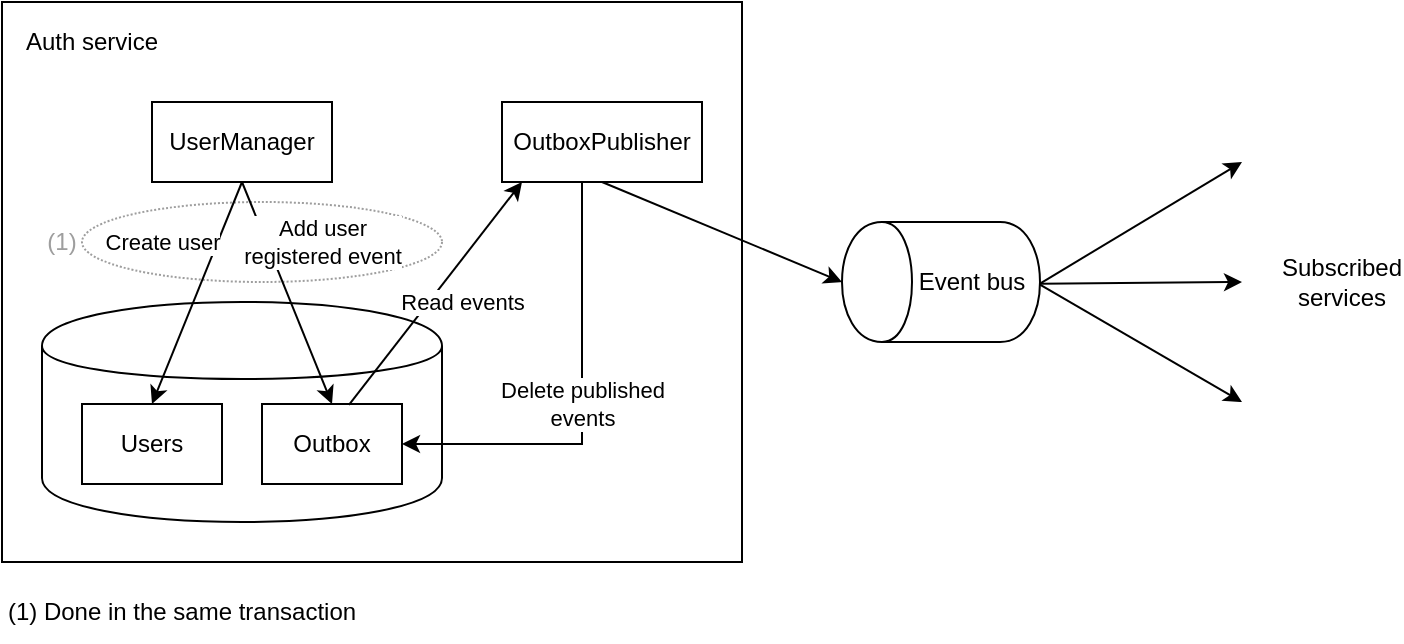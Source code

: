 <mxfile version="12.9.9" type="device"><diagram id="0S89-dWiZSArPoaIlH8q" name="Page-1"><mxGraphModel dx="527" dy="369" grid="1" gridSize="10" guides="1" tooltips="1" connect="1" arrows="1" fold="1" page="1" pageScale="1" pageWidth="1169" pageHeight="827" math="0" shadow="0"><root><mxCell id="0"/><mxCell id="1" parent="0"/><mxCell id="-u49S37iQLU-LJO_EIy4-20" value="" style="rounded=0;whiteSpace=wrap;html=1;" parent="1" vertex="1"><mxGeometry x="260" y="320" width="370" height="280" as="geometry"/></mxCell><mxCell id="-u49S37iQLU-LJO_EIy4-12" value="" style="ellipse;whiteSpace=wrap;html=1;fillColor=none;dashed=1;dashPattern=1 1;strokeColor=#9E9E9E;" parent="1" vertex="1"><mxGeometry x="300" y="420" width="180" height="40" as="geometry"/></mxCell><mxCell id="-u49S37iQLU-LJO_EIy4-1" value="" style="shape=cylinder;whiteSpace=wrap;html=1;boundedLbl=1;backgroundOutline=1;" parent="1" vertex="1"><mxGeometry x="280" y="470" width="200" height="110" as="geometry"/></mxCell><mxCell id="-u49S37iQLU-LJO_EIy4-2" value="Users" style="rounded=0;whiteSpace=wrap;html=1;" parent="1" vertex="1"><mxGeometry x="300" y="521" width="70" height="40" as="geometry"/></mxCell><mxCell id="-u49S37iQLU-LJO_EIy4-3" value="Outbox" style="rounded=0;whiteSpace=wrap;html=1;" parent="1" vertex="1"><mxGeometry x="390" y="521" width="70" height="40" as="geometry"/></mxCell><mxCell id="-u49S37iQLU-LJO_EIy4-6" value="UserManager" style="rounded=0;whiteSpace=wrap;html=1;" parent="1" vertex="1"><mxGeometry x="335" y="370" width="90" height="40" as="geometry"/></mxCell><mxCell id="-u49S37iQLU-LJO_EIy4-7" value="Create user" style="endArrow=classic;html=1;exitX=0.5;exitY=1;exitDx=0;exitDy=0;entryX=0.5;entryY=0;entryDx=0;entryDy=0;" parent="1" source="-u49S37iQLU-LJO_EIy4-6" target="-u49S37iQLU-LJO_EIy4-2" edge="1"><mxGeometry x="-0.285" y="-26" width="50" height="50" relative="1" as="geometry"><mxPoint x="310" y="310" as="sourcePoint"/><mxPoint x="360" y="260" as="targetPoint"/><mxPoint as="offset"/></mxGeometry></mxCell><mxCell id="-u49S37iQLU-LJO_EIy4-9" value="Add user&lt;br&gt;registered event" style="endArrow=classic;html=1;exitX=0.5;exitY=1;exitDx=0;exitDy=0;entryX=0.5;entryY=0;entryDx=0;entryDy=0;strokeColor=#000000;labelBackgroundColor=#ffffff;" parent="1" source="-u49S37iQLU-LJO_EIy4-6" target="-u49S37iQLU-LJO_EIy4-3" edge="1"><mxGeometry x="-0.285" y="26" width="50" height="50" relative="1" as="geometry"><mxPoint x="480" y="380" as="sourcePoint"/><mxPoint x="530" y="330" as="targetPoint"/><mxPoint as="offset"/></mxGeometry></mxCell><mxCell id="-u49S37iQLU-LJO_EIy4-10" value="Auth service" style="text;html=1;strokeColor=none;fillColor=none;align=center;verticalAlign=middle;whiteSpace=wrap;rounded=0;" parent="1" vertex="1"><mxGeometry x="270" y="330" width="70" height="20" as="geometry"/></mxCell><mxCell id="-u49S37iQLU-LJO_EIy4-14" value="(1) Done in the same transaction" style="text;html=1;strokeColor=none;fillColor=none;align=center;verticalAlign=middle;whiteSpace=wrap;rounded=0;dashed=1;dashPattern=1 1;fontColor=#000000;" parent="1" vertex="1"><mxGeometry x="260" y="610" width="180" height="30" as="geometry"/></mxCell><mxCell id="-u49S37iQLU-LJO_EIy4-17" value="(1)" style="text;html=1;strokeColor=none;fillColor=none;align=center;verticalAlign=middle;whiteSpace=wrap;rounded=0;dashed=1;dashPattern=1 1;fontColor=#9E9E9E;" parent="1" vertex="1"><mxGeometry x="280" y="430" width="20" height="20" as="geometry"/></mxCell><mxCell id="94qMdh9nwYf7Sl-WtMXE-3" value="Delete published&lt;br&gt;events" style="edgeStyle=orthogonalEdgeStyle;rounded=0;orthogonalLoop=1;jettySize=auto;html=1;entryX=1;entryY=0.5;entryDx=0;entryDy=0;" edge="1" parent="1" source="-u49S37iQLU-LJO_EIy4-18" target="-u49S37iQLU-LJO_EIy4-3"><mxGeometry relative="1" as="geometry"><mxPoint x="560" y="490" as="targetPoint"/><Array as="points"><mxPoint x="550" y="541"/></Array></mxGeometry></mxCell><mxCell id="-u49S37iQLU-LJO_EIy4-18" value="OutboxPublisher" style="rounded=0;whiteSpace=wrap;html=1;" parent="1" vertex="1"><mxGeometry x="510" y="370" width="100" height="40" as="geometry"/></mxCell><mxCell id="-u49S37iQLU-LJO_EIy4-19" value="&lt;font color=&quot;#000000&quot;&gt;Read events&lt;/font&gt;" style="endArrow=classic;html=1;labelBackgroundColor=#ffffff;strokeColor=#000000;fontColor=#9E9E9E;exitX=0.621;exitY=0.012;exitDx=0;exitDy=0;exitPerimeter=0;entryX=0.1;entryY=1;entryDx=0;entryDy=0;entryPerimeter=0;" parent="1" source="-u49S37iQLU-LJO_EIy4-3" target="-u49S37iQLU-LJO_EIy4-18" edge="1"><mxGeometry x="0.068" y="-13" width="50" height="50" relative="1" as="geometry"><mxPoint x="530" y="510" as="sourcePoint"/><mxPoint x="580" y="460" as="targetPoint"/><mxPoint as="offset"/></mxGeometry></mxCell><mxCell id="-u49S37iQLU-LJO_EIy4-23" value="" style="endArrow=classic;html=1;labelBackgroundColor=#ffffff;strokeColor=#000000;fontColor=#000000;exitX=0.5;exitY=1;exitDx=0;exitDy=0;entryX=0.5;entryY=0;entryDx=0;entryDy=0;" parent="1" source="-u49S37iQLU-LJO_EIy4-18" target="-u49S37iQLU-LJO_EIy4-21" edge="1"><mxGeometry width="50" height="50" relative="1" as="geometry"><mxPoint x="700" y="370" as="sourcePoint"/><mxPoint x="750" y="320" as="targetPoint"/></mxGeometry></mxCell><mxCell id="-u49S37iQLU-LJO_EIy4-24" value="" style="group" parent="1" vertex="1" connectable="0"><mxGeometry x="680" y="430" width="100" height="60" as="geometry"/></mxCell><mxCell id="-u49S37iQLU-LJO_EIy4-21" value="" style="shape=cylinder;whiteSpace=wrap;html=1;boundedLbl=1;backgroundOutline=1;rotation=-90;" parent="-u49S37iQLU-LJO_EIy4-24" vertex="1"><mxGeometry x="19.5" y="-19.5" width="60" height="99" as="geometry"/></mxCell><mxCell id="-u49S37iQLU-LJO_EIy4-22" value="Event bus" style="text;html=1;strokeColor=none;fillColor=none;align=center;verticalAlign=middle;whiteSpace=wrap;rounded=0;" parent="-u49S37iQLU-LJO_EIy4-24" vertex="1"><mxGeometry x="30" y="20" width="70" height="20" as="geometry"/></mxCell><mxCell id="-u49S37iQLU-LJO_EIy4-25" value="" style="endArrow=classic;html=1;labelBackgroundColor=#ffffff;strokeColor=#000000;fontColor=#000000;exitX=0.487;exitY=1;exitDx=0;exitDy=0;exitPerimeter=0;" parent="1" source="-u49S37iQLU-LJO_EIy4-21" edge="1"><mxGeometry width="50" height="50" relative="1" as="geometry"><mxPoint x="780" y="460" as="sourcePoint"/><mxPoint x="880" y="400" as="targetPoint"/></mxGeometry></mxCell><mxCell id="-u49S37iQLU-LJO_EIy4-26" value="" style="endArrow=classic;html=1;labelBackgroundColor=#ffffff;strokeColor=#000000;fontColor=#000000;exitX=0.486;exitY=1.001;exitDx=0;exitDy=0;exitPerimeter=0;" parent="1" source="-u49S37iQLU-LJO_EIy4-21" edge="1"><mxGeometry width="50" height="50" relative="1" as="geometry"><mxPoint x="810" y="464" as="sourcePoint"/><mxPoint x="880" y="460" as="targetPoint"/></mxGeometry></mxCell><mxCell id="-u49S37iQLU-LJO_EIy4-27" value="" style="endArrow=classic;html=1;labelBackgroundColor=#ffffff;strokeColor=#000000;fontColor=#000000;exitX=0.478;exitY=1;exitDx=0;exitDy=0;exitPerimeter=0;" parent="1" source="-u49S37iQLU-LJO_EIy4-21" edge="1"><mxGeometry width="50" height="50" relative="1" as="geometry"><mxPoint x="830" y="500" as="sourcePoint"/><mxPoint x="880" y="520" as="targetPoint"/></mxGeometry></mxCell><mxCell id="-u49S37iQLU-LJO_EIy4-28" value="Subscribed services" style="text;html=1;strokeColor=none;fillColor=none;align=center;verticalAlign=middle;whiteSpace=wrap;rounded=0;fontColor=#000000;" parent="1" vertex="1"><mxGeometry x="910" y="450" width="40" height="20" as="geometry"/></mxCell></root></mxGraphModel></diagram></mxfile>